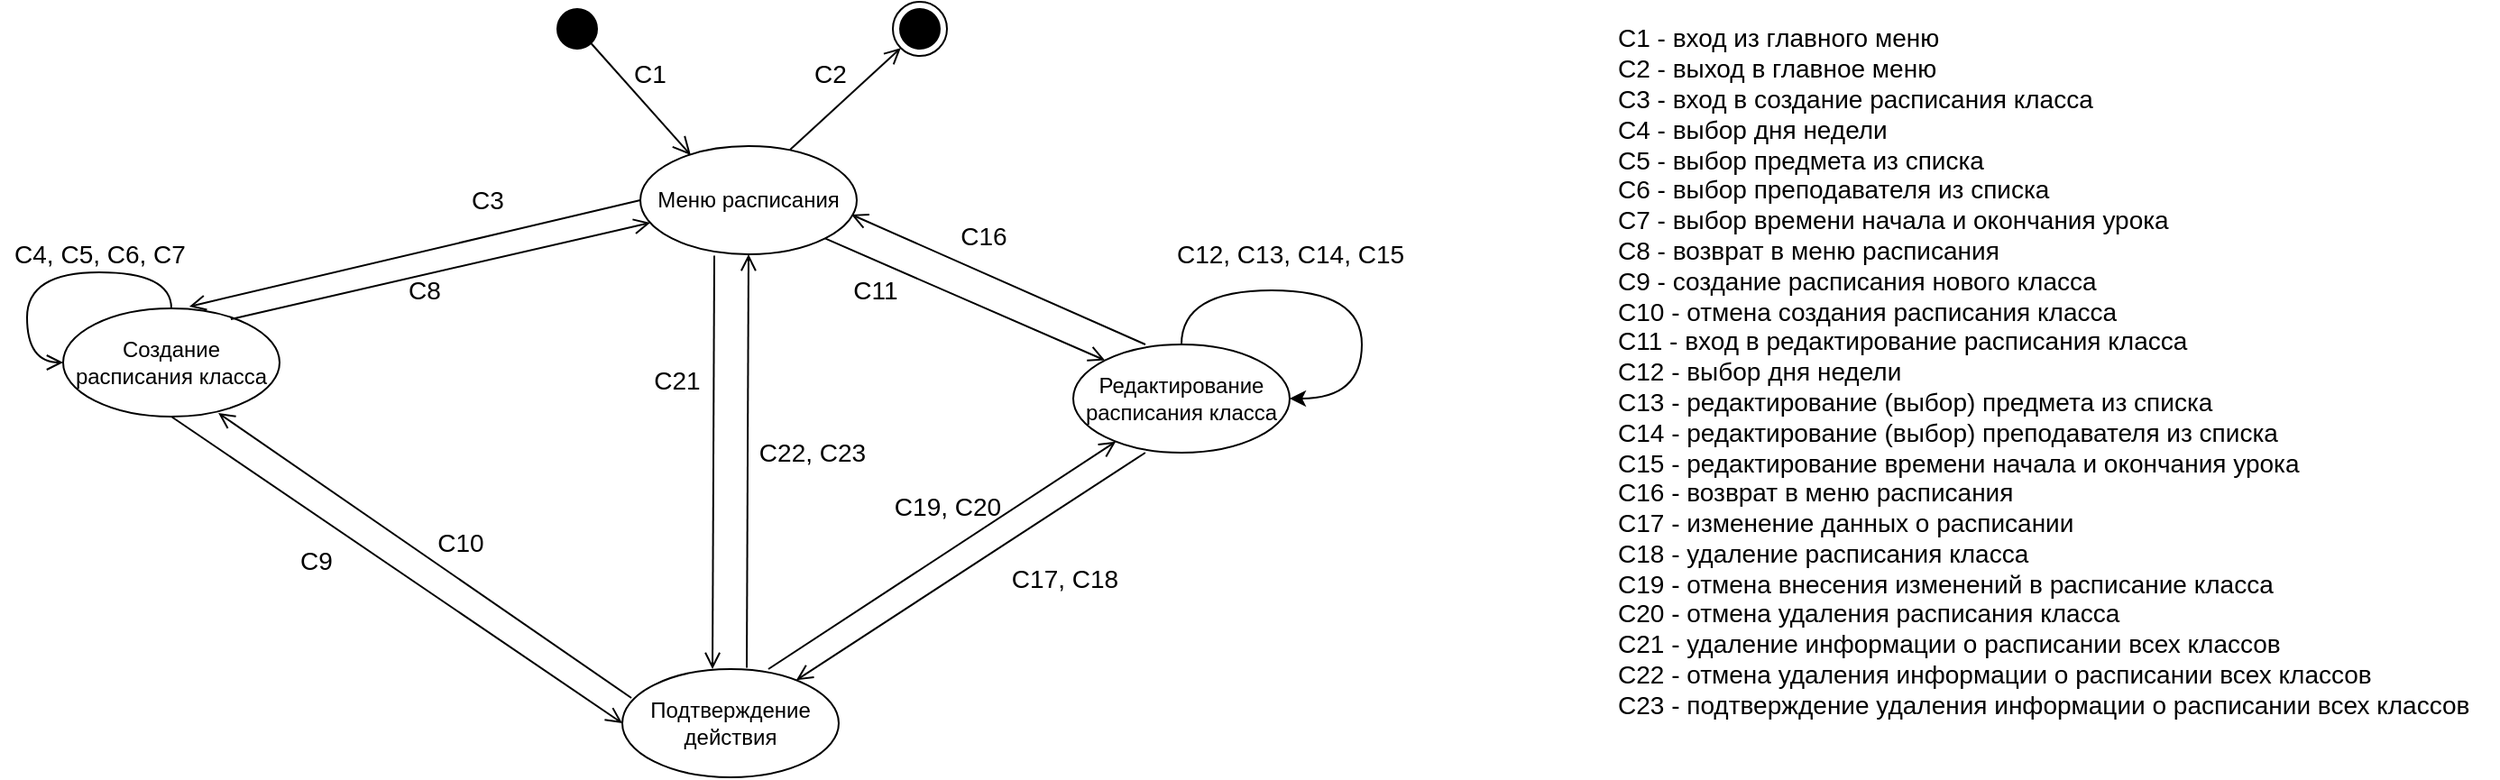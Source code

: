 <mxfile version="15.8.5" type="github">
  <diagram id="VJ9GATJbijIyp5R_hoXl" name="Page-1">
    <mxGraphModel dx="1848" dy="529" grid="1" gridSize="10" guides="1" tooltips="1" connect="1" arrows="1" fold="1" page="1" pageScale="1" pageWidth="827" pageHeight="1169" math="0" shadow="0">
      <root>
        <mxCell id="0" />
        <mxCell id="1" parent="0" />
        <mxCell id="LkjKvi5WedcYhQTomJ-J-1" value="" style="ellipse;html=1;shape=startState;fillColor=#000000;strokeColor=#000000;" parent="1" vertex="1">
          <mxGeometry x="150" y="10" width="30" height="30" as="geometry" />
        </mxCell>
        <mxCell id="LkjKvi5WedcYhQTomJ-J-2" value="" style="html=1;verticalAlign=bottom;endArrow=open;endSize=8;strokeColor=#000000;rounded=0;entryX=0.233;entryY=0.083;entryDx=0;entryDy=0;entryPerimeter=0;" parent="1" target="LkjKvi5WedcYhQTomJ-J-7" edge="1">
          <mxGeometry relative="1" as="geometry">
            <mxPoint x="224.32" y="90" as="targetPoint" />
            <mxPoint x="170" y="30" as="sourcePoint" />
          </mxGeometry>
        </mxCell>
        <mxCell id="LkjKvi5WedcYhQTomJ-J-3" value="" style="ellipse;html=1;shape=endState;fillColor=#000000;strokeColor=#000000;" parent="1" vertex="1">
          <mxGeometry x="340" y="10" width="30" height="30" as="geometry" />
        </mxCell>
        <mxCell id="LkjKvi5WedcYhQTomJ-J-7" value="Меню расписания" style="ellipse;whiteSpace=wrap;html=1;" parent="1" vertex="1">
          <mxGeometry x="200" y="90" width="120" height="60" as="geometry" />
        </mxCell>
        <mxCell id="LkjKvi5WedcYhQTomJ-J-8" value="" style="endArrow=open;html=1;rounded=0;endFill=0;endSize=7;entryX=0;entryY=1;entryDx=0;entryDy=0;exitX=0.692;exitY=0.033;exitDx=0;exitDy=0;exitPerimeter=0;" parent="1" source="LkjKvi5WedcYhQTomJ-J-7" target="LkjKvi5WedcYhQTomJ-J-3" edge="1">
          <mxGeometry width="50" height="50" relative="1" as="geometry">
            <mxPoint x="290" y="90" as="sourcePoint" />
            <mxPoint x="340" y="40" as="targetPoint" />
          </mxGeometry>
        </mxCell>
        <mxCell id="LkjKvi5WedcYhQTomJ-J-13" value="С1" style="text;html=1;align=center;verticalAlign=middle;resizable=0;points=[];autosize=1;strokeColor=none;fillColor=none;fontSize=14;" parent="1" vertex="1">
          <mxGeometry x="190" y="40" width="30" height="20" as="geometry" />
        </mxCell>
        <mxCell id="LkjKvi5WedcYhQTomJ-J-14" value="С2" style="text;html=1;align=center;verticalAlign=middle;resizable=0;points=[];autosize=1;strokeColor=none;fillColor=none;fontSize=14;" parent="1" vertex="1">
          <mxGeometry x="290" y="40" width="30" height="20" as="geometry" />
        </mxCell>
        <mxCell id="LkjKvi5WedcYhQTomJ-J-40" value="" style="edgeStyle=orthogonalEdgeStyle;rounded=0;orthogonalLoop=1;jettySize=auto;html=1;endArrow=open;endFill=0;endSize=7;curved=1;entryX=0;entryY=0.5;entryDx=0;entryDy=0;exitX=0.5;exitY=0;exitDx=0;exitDy=0;" parent="1" source="LkjKvi5WedcYhQTomJ-J-34" target="LkjKvi5WedcYhQTomJ-J-34" edge="1">
          <mxGeometry relative="1" as="geometry">
            <mxPoint x="140" y="110" as="targetPoint" />
            <Array as="points">
              <mxPoint x="-60" y="160" />
              <mxPoint x="-140" y="160" />
              <mxPoint x="-140" y="210" />
            </Array>
          </mxGeometry>
        </mxCell>
        <mxCell id="LkjKvi5WedcYhQTomJ-J-34" value="Создание расписания класса" style="ellipse;whiteSpace=wrap;html=1;" parent="1" vertex="1">
          <mxGeometry x="-120" y="180" width="120" height="60" as="geometry" />
        </mxCell>
        <mxCell id="PJjNKmJkIdjC3KmI0dV1-20" value="" style="edgeStyle=orthogonalEdgeStyle;rounded=0;orthogonalLoop=1;jettySize=auto;html=1;elbow=vertical;curved=1;entryX=1;entryY=0.5;entryDx=0;entryDy=0;" parent="1" source="LkjKvi5WedcYhQTomJ-J-35" target="LkjKvi5WedcYhQTomJ-J-35" edge="1">
          <mxGeometry relative="1" as="geometry">
            <Array as="points">
              <mxPoint x="500" y="170" />
              <mxPoint x="600" y="170" />
              <mxPoint x="600" y="230" />
            </Array>
            <mxPoint x="570" y="230" as="targetPoint" />
          </mxGeometry>
        </mxCell>
        <mxCell id="LkjKvi5WedcYhQTomJ-J-35" value="Редактирование расписания класса" style="ellipse;whiteSpace=wrap;html=1;" parent="1" vertex="1">
          <mxGeometry x="440" y="200" width="120" height="60" as="geometry" />
        </mxCell>
        <mxCell id="LkjKvi5WedcYhQTomJ-J-36" value="" style="endArrow=open;html=1;rounded=0;endSize=7;endFill=0;exitX=0;exitY=0.5;exitDx=0;exitDy=0;exitPerimeter=0;entryX=0.583;entryY=-0.017;entryDx=0;entryDy=0;entryPerimeter=0;" parent="1" source="LkjKvi5WedcYhQTomJ-J-7" target="LkjKvi5WedcYhQTomJ-J-34" edge="1">
          <mxGeometry width="50" height="50" relative="1" as="geometry">
            <mxPoint x="180" y="120" as="sourcePoint" />
            <mxPoint x="-20" y="170" as="targetPoint" />
          </mxGeometry>
        </mxCell>
        <mxCell id="LkjKvi5WedcYhQTomJ-J-38" value="С3" style="text;html=1;align=center;verticalAlign=middle;resizable=0;points=[];autosize=1;strokeColor=none;fillColor=none;fontSize=14;" parent="1" vertex="1">
          <mxGeometry x="100" y="110" width="30" height="20" as="geometry" />
        </mxCell>
        <mxCell id="LkjKvi5WedcYhQTomJ-J-41" value="C4, C5, C6, C7" style="text;html=1;align=center;verticalAlign=middle;resizable=0;points=[];autosize=1;strokeColor=none;fillColor=none;fontSize=14;" parent="1" vertex="1">
          <mxGeometry x="-155" y="140" width="110" height="20" as="geometry" />
        </mxCell>
        <mxCell id="LkjKvi5WedcYhQTomJ-J-47" value="" style="endArrow=open;html=1;rounded=0;endSize=7;endFill=0;exitX=0.775;exitY=0.1;exitDx=0;exitDy=0;exitPerimeter=0;" parent="1" source="LkjKvi5WedcYhQTomJ-J-34" target="LkjKvi5WedcYhQTomJ-J-7" edge="1">
          <mxGeometry width="50" height="50" relative="1" as="geometry">
            <mxPoint x="-10" y="180" as="sourcePoint" />
            <mxPoint x="210" y="130" as="targetPoint" />
          </mxGeometry>
        </mxCell>
        <mxCell id="LkjKvi5WedcYhQTomJ-J-48" value="C8" style="text;html=1;align=center;verticalAlign=middle;resizable=0;points=[];autosize=1;strokeColor=none;fillColor=none;fontSize=14;" parent="1" vertex="1">
          <mxGeometry x="65" y="160" width="30" height="20" as="geometry" />
        </mxCell>
        <mxCell id="PJjNKmJkIdjC3KmI0dV1-2" value="" style="endArrow=open;html=1;rounded=0;endSize=7;endFill=0;exitX=1;exitY=1;exitDx=0;exitDy=0;entryX=0;entryY=0;entryDx=0;entryDy=0;" parent="1" source="LkjKvi5WedcYhQTomJ-J-7" target="LkjKvi5WedcYhQTomJ-J-35" edge="1">
          <mxGeometry width="50" height="50" relative="1" as="geometry">
            <mxPoint x="210" y="150" as="sourcePoint" />
            <mxPoint x="140" y="210" as="targetPoint" />
          </mxGeometry>
        </mxCell>
        <mxCell id="PJjNKmJkIdjC3KmI0dV1-3" value="" style="endArrow=open;html=1;rounded=0;endSize=7;endFill=0;entryX=0.975;entryY=0.633;entryDx=0;entryDy=0;entryPerimeter=0;" parent="1" target="LkjKvi5WedcYhQTomJ-J-7" edge="1">
          <mxGeometry width="50" height="50" relative="1" as="geometry">
            <mxPoint x="480" y="200" as="sourcePoint" />
            <mxPoint x="230" y="140" as="targetPoint" />
          </mxGeometry>
        </mxCell>
        <mxCell id="PJjNKmJkIdjC3KmI0dV1-19" value="Подтверждение действия" style="ellipse;whiteSpace=wrap;html=1;" parent="1" vertex="1">
          <mxGeometry x="190" y="380" width="120" height="60" as="geometry" />
        </mxCell>
        <mxCell id="PJjNKmJkIdjC3KmI0dV1-21" value="" style="endArrow=open;html=1;rounded=0;endSize=7;endFill=0;exitX=0.5;exitY=1;exitDx=0;exitDy=0;entryX=0;entryY=0.5;entryDx=0;entryDy=0;" parent="1" source="LkjKvi5WedcYhQTomJ-J-34" target="PJjNKmJkIdjC3KmI0dV1-19" edge="1">
          <mxGeometry width="50" height="50" relative="1" as="geometry">
            <mxPoint x="-70" y="250" as="sourcePoint" />
            <mxPoint x="180" y="400" as="targetPoint" />
          </mxGeometry>
        </mxCell>
        <mxCell id="PJjNKmJkIdjC3KmI0dV1-22" value="" style="endArrow=open;html=1;rounded=0;endSize=7;endFill=0;entryX=0.717;entryY=0.967;entryDx=0;entryDy=0;entryPerimeter=0;exitX=0.042;exitY=0.267;exitDx=0;exitDy=0;exitPerimeter=0;" parent="1" source="PJjNKmJkIdjC3KmI0dV1-19" target="LkjKvi5WedcYhQTomJ-J-34" edge="1">
          <mxGeometry width="50" height="50" relative="1" as="geometry">
            <mxPoint x="190" y="390" as="sourcePoint" />
            <mxPoint x="-40" y="250" as="targetPoint" />
          </mxGeometry>
        </mxCell>
        <mxCell id="PJjNKmJkIdjC3KmI0dV1-23" value="C9" style="text;html=1;align=center;verticalAlign=middle;resizable=0;points=[];autosize=1;strokeColor=none;fillColor=none;fontSize=14;" parent="1" vertex="1">
          <mxGeometry x="5" y="310" width="30" height="20" as="geometry" />
        </mxCell>
        <mxCell id="PJjNKmJkIdjC3KmI0dV1-24" value="С10" style="text;html=1;align=center;verticalAlign=middle;resizable=0;points=[];autosize=1;strokeColor=none;fillColor=none;fontSize=14;" parent="1" vertex="1">
          <mxGeometry x="80" y="300" width="40" height="20" as="geometry" />
        </mxCell>
        <mxCell id="PJjNKmJkIdjC3KmI0dV1-25" value="" style="endArrow=open;html=1;rounded=0;endSize=7;endFill=0;exitX=0.675;exitY=0;exitDx=0;exitDy=0;exitPerimeter=0;" parent="1" source="PJjNKmJkIdjC3KmI0dV1-19" target="LkjKvi5WedcYhQTomJ-J-35" edge="1">
          <mxGeometry width="50" height="50" relative="1" as="geometry">
            <mxPoint x="230" y="360" as="sourcePoint" />
            <mxPoint x="180" y="280" as="targetPoint" />
          </mxGeometry>
        </mxCell>
        <mxCell id="PJjNKmJkIdjC3KmI0dV1-26" value="" style="endArrow=open;html=1;rounded=0;endSize=7;endFill=0;exitX=0.333;exitY=1;exitDx=0;exitDy=0;exitPerimeter=0;" parent="1" source="LkjKvi5WedcYhQTomJ-J-35" target="PJjNKmJkIdjC3KmI0dV1-19" edge="1">
          <mxGeometry width="50" height="50" relative="1" as="geometry">
            <mxPoint x="170" y="290" as="sourcePoint" />
            <mxPoint x="230" y="390" as="targetPoint" />
          </mxGeometry>
        </mxCell>
        <mxCell id="PJjNKmJkIdjC3KmI0dV1-31" value="С12, C13, C14, C15" style="text;html=1;align=center;verticalAlign=middle;resizable=0;points=[];autosize=1;strokeColor=none;fillColor=none;fontSize=14;" parent="1" vertex="1">
          <mxGeometry x="490" y="140" width="140" height="20" as="geometry" />
        </mxCell>
        <mxCell id="PJjNKmJkIdjC3KmI0dV1-32" value="С11" style="text;html=1;align=center;verticalAlign=middle;resizable=0;points=[];autosize=1;strokeColor=none;fillColor=none;fontSize=14;" parent="1" vertex="1">
          <mxGeometry x="310" y="160" width="40" height="20" as="geometry" />
        </mxCell>
        <mxCell id="pWacU-w1Mz3AXdDgpnda-1" value="C1 - вход из главного меню&lt;br&gt;C2 - выход в главное меню&lt;br&gt;C3 - вход в создание расписания класса&lt;br&gt;C4 - выбор дня недели&lt;br&gt;C5 - выбор предмета из списка&lt;br&gt;C6 - выбор преподавателя из списка&lt;br&gt;C7 - выбор времени начала и окончания урока&lt;br&gt;C8 - возврат в меню расписания&lt;br&gt;C9 - создание расписания нового класса&lt;br&gt;C10 - отмена создания расписания класса&amp;nbsp;&lt;br&gt;C11 - вход в редактирование расписания класса&lt;br&gt;C12 - выбор дня недели&lt;br&gt;C13 - редактирование (выбор) предмета из списка&lt;br&gt;C14 - редактирование (выбор) преподавателя из списка&lt;br&gt;C15 - редактирование времени начала и окончания урока&lt;br&gt;C16 - возврат в меню расписания&lt;br&gt;C17 - изменение данных о расписании&lt;br&gt;C18 - удаление расписания класса&lt;br&gt;C19 - отмена внесения изменений в расписание класса&lt;br&gt;C20 - отмена удаления расписания класса&lt;br&gt;C21 - удаление информации о расписании всех классов&lt;br&gt;C22 - отмена удаления информации о расписании всех классов&lt;br&gt;C23 - подтверждение удаления информации о расписании всех классов" style="text;html=1;align=left;verticalAlign=middle;resizable=0;points=[];autosize=1;strokeColor=none;fillColor=none;fontSize=14;" vertex="1" parent="1">
          <mxGeometry x="740" y="15" width="490" height="400" as="geometry" />
        </mxCell>
        <mxCell id="pWacU-w1Mz3AXdDgpnda-2" value="" style="endArrow=open;html=1;rounded=0;endSize=7;endFill=0;entryX=0.5;entryY=1;entryDx=0;entryDy=0;exitX=0.575;exitY=-0.013;exitDx=0;exitDy=0;exitPerimeter=0;" edge="1" parent="1" source="PJjNKmJkIdjC3KmI0dV1-19" target="LkjKvi5WedcYhQTomJ-J-7">
          <mxGeometry width="50" height="50" relative="1" as="geometry">
            <mxPoint x="205.04" y="406.02" as="sourcePoint" />
            <mxPoint x="-23.96" y="248.02" as="targetPoint" />
          </mxGeometry>
        </mxCell>
        <mxCell id="pWacU-w1Mz3AXdDgpnda-8" value="C16" style="text;html=1;align=center;verticalAlign=middle;resizable=0;points=[];autosize=1;strokeColor=none;fillColor=none;fontSize=14;" vertex="1" parent="1">
          <mxGeometry x="370" y="130" width="40" height="20" as="geometry" />
        </mxCell>
        <mxCell id="pWacU-w1Mz3AXdDgpnda-9" value="C17, C18" style="text;html=1;align=center;verticalAlign=middle;resizable=0;points=[];autosize=1;strokeColor=none;fillColor=none;fontSize=14;" vertex="1" parent="1">
          <mxGeometry x="400" y="320" width="70" height="20" as="geometry" />
        </mxCell>
        <mxCell id="pWacU-w1Mz3AXdDgpnda-12" value="C19, С20" style="text;html=1;align=center;verticalAlign=middle;resizable=0;points=[];autosize=1;strokeColor=none;fillColor=none;fontSize=14;" vertex="1" parent="1">
          <mxGeometry x="335" y="280" width="70" height="20" as="geometry" />
        </mxCell>
        <mxCell id="pWacU-w1Mz3AXdDgpnda-13" value="" style="endArrow=open;html=1;rounded=0;endSize=7;endFill=0;entryX=0.5;entryY=1;entryDx=0;entryDy=0;exitX=0.575;exitY=-0.013;exitDx=0;exitDy=0;exitPerimeter=0;" edge="1" parent="1">
          <mxGeometry width="50" height="50" relative="1" as="geometry">
            <mxPoint x="241" y="150.78" as="sourcePoint" />
            <mxPoint x="240" y="380" as="targetPoint" />
          </mxGeometry>
        </mxCell>
        <mxCell id="pWacU-w1Mz3AXdDgpnda-14" value="С21" style="text;html=1;align=center;verticalAlign=middle;resizable=0;points=[];autosize=1;strokeColor=none;fillColor=none;fontSize=14;" vertex="1" parent="1">
          <mxGeometry x="200" y="210" width="40" height="20" as="geometry" />
        </mxCell>
        <mxCell id="pWacU-w1Mz3AXdDgpnda-15" value="С22, С23" style="text;html=1;align=center;verticalAlign=middle;resizable=0;points=[];autosize=1;strokeColor=none;fillColor=none;fontSize=14;" vertex="1" parent="1">
          <mxGeometry x="260" y="250" width="70" height="20" as="geometry" />
        </mxCell>
      </root>
    </mxGraphModel>
  </diagram>
</mxfile>
